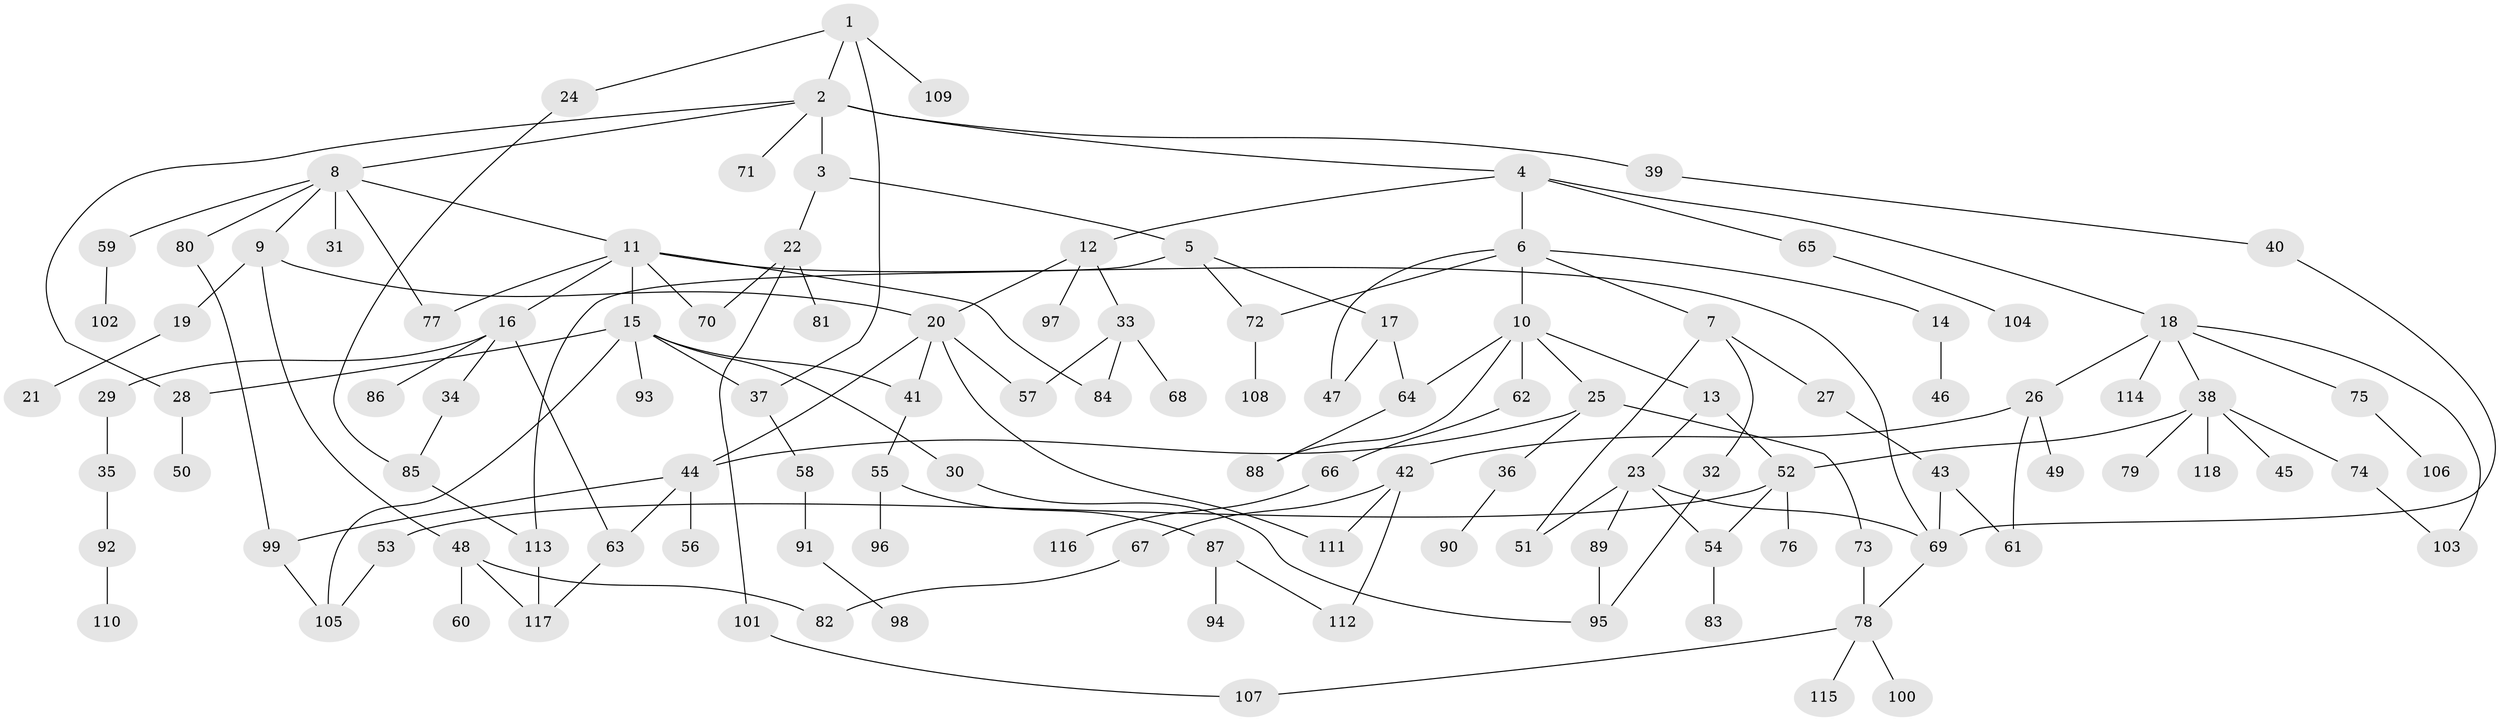 // Generated by graph-tools (version 1.1) at 2025/10/02/27/25 16:10:55]
// undirected, 118 vertices, 153 edges
graph export_dot {
graph [start="1"]
  node [color=gray90,style=filled];
  1;
  2;
  3;
  4;
  5;
  6;
  7;
  8;
  9;
  10;
  11;
  12;
  13;
  14;
  15;
  16;
  17;
  18;
  19;
  20;
  21;
  22;
  23;
  24;
  25;
  26;
  27;
  28;
  29;
  30;
  31;
  32;
  33;
  34;
  35;
  36;
  37;
  38;
  39;
  40;
  41;
  42;
  43;
  44;
  45;
  46;
  47;
  48;
  49;
  50;
  51;
  52;
  53;
  54;
  55;
  56;
  57;
  58;
  59;
  60;
  61;
  62;
  63;
  64;
  65;
  66;
  67;
  68;
  69;
  70;
  71;
  72;
  73;
  74;
  75;
  76;
  77;
  78;
  79;
  80;
  81;
  82;
  83;
  84;
  85;
  86;
  87;
  88;
  89;
  90;
  91;
  92;
  93;
  94;
  95;
  96;
  97;
  98;
  99;
  100;
  101;
  102;
  103;
  104;
  105;
  106;
  107;
  108;
  109;
  110;
  111;
  112;
  113;
  114;
  115;
  116;
  117;
  118;
  1 -- 2;
  1 -- 24;
  1 -- 37;
  1 -- 109;
  2 -- 3;
  2 -- 4;
  2 -- 8;
  2 -- 28;
  2 -- 39;
  2 -- 71;
  3 -- 5;
  3 -- 22;
  4 -- 6;
  4 -- 12;
  4 -- 18;
  4 -- 65;
  5 -- 17;
  5 -- 113;
  5 -- 72;
  6 -- 7;
  6 -- 10;
  6 -- 14;
  6 -- 47;
  6 -- 72;
  7 -- 27;
  7 -- 32;
  7 -- 51;
  8 -- 9;
  8 -- 11;
  8 -- 31;
  8 -- 59;
  8 -- 77;
  8 -- 80;
  9 -- 19;
  9 -- 48;
  9 -- 20;
  10 -- 13;
  10 -- 25;
  10 -- 62;
  10 -- 88;
  10 -- 64;
  11 -- 15;
  11 -- 16;
  11 -- 70;
  11 -- 84;
  11 -- 69;
  11 -- 77;
  12 -- 20;
  12 -- 33;
  12 -- 97;
  13 -- 23;
  13 -- 52;
  14 -- 46;
  15 -- 30;
  15 -- 41;
  15 -- 93;
  15 -- 105;
  15 -- 28;
  15 -- 37;
  16 -- 29;
  16 -- 34;
  16 -- 63;
  16 -- 86;
  17 -- 64;
  17 -- 47;
  18 -- 26;
  18 -- 38;
  18 -- 75;
  18 -- 114;
  18 -- 103;
  19 -- 21;
  20 -- 44;
  20 -- 57;
  20 -- 111;
  20 -- 41;
  22 -- 81;
  22 -- 101;
  22 -- 70;
  23 -- 51;
  23 -- 54;
  23 -- 89;
  23 -- 69;
  24 -- 85;
  25 -- 36;
  25 -- 73;
  25 -- 44;
  26 -- 42;
  26 -- 49;
  26 -- 61;
  27 -- 43;
  28 -- 50;
  29 -- 35;
  30 -- 95;
  32 -- 95;
  33 -- 68;
  33 -- 84;
  33 -- 57;
  34 -- 85;
  35 -- 92;
  36 -- 90;
  37 -- 58;
  38 -- 45;
  38 -- 74;
  38 -- 79;
  38 -- 118;
  38 -- 52;
  39 -- 40;
  40 -- 69;
  41 -- 55;
  42 -- 67;
  42 -- 112;
  42 -- 111;
  43 -- 61;
  43 -- 69;
  44 -- 56;
  44 -- 99;
  44 -- 63;
  48 -- 60;
  48 -- 82;
  48 -- 117;
  52 -- 53;
  52 -- 76;
  52 -- 54;
  53 -- 105;
  54 -- 83;
  55 -- 87;
  55 -- 96;
  58 -- 91;
  59 -- 102;
  62 -- 66;
  63 -- 117;
  64 -- 88;
  65 -- 104;
  66 -- 116;
  67 -- 82;
  69 -- 78;
  72 -- 108;
  73 -- 78;
  74 -- 103;
  75 -- 106;
  78 -- 100;
  78 -- 115;
  78 -- 107;
  80 -- 99;
  85 -- 113;
  87 -- 94;
  87 -- 112;
  89 -- 95;
  91 -- 98;
  92 -- 110;
  99 -- 105;
  101 -- 107;
  113 -- 117;
}
